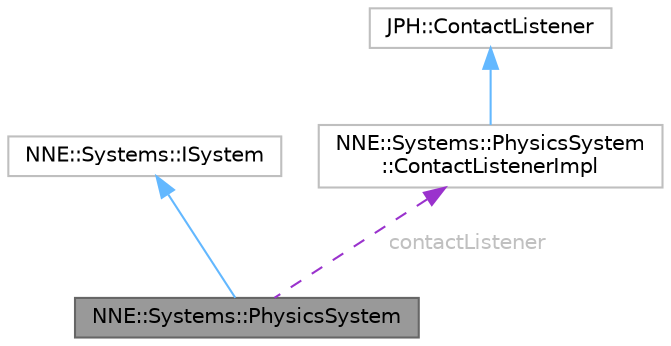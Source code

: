 digraph "NNE::Systems::PhysicsSystem"
{
 // LATEX_PDF_SIZE
  bgcolor="transparent";
  edge [fontname=Helvetica,fontsize=10,labelfontname=Helvetica,labelfontsize=10];
  node [fontname=Helvetica,fontsize=10,shape=box,height=0.2,width=0.4];
  Node1 [id="Node000001",label="NNE::Systems::PhysicsSystem",height=0.2,width=0.4,color="gray40", fillcolor="grey60", style="filled", fontcolor="black",tooltip=" "];
  Node2 -> Node1 [id="edge1_Node000001_Node000002",dir="back",color="steelblue1",style="solid",tooltip=" "];
  Node2 [id="Node000002",label="NNE::Systems::ISystem",height=0.2,width=0.4,color="grey75", fillcolor="white", style="filled",URL="$class_n_n_e_1_1_systems_1_1_i_system.html",tooltip=" "];
  Node3 -> Node1 [id="edge2_Node000001_Node000003",dir="back",color="darkorchid3",style="dashed",tooltip=" ",label=<<TABLE CELLBORDER="0" BORDER="0"><TR><TD VALIGN="top" ALIGN="LEFT" CELLPADDING="1" CELLSPACING="0">contactListener</TD></TR>
</TABLE>> ,fontcolor="grey" ];
  Node3 [id="Node000003",label="NNE::Systems::PhysicsSystem\l::ContactListenerImpl",height=0.2,width=0.4,color="grey75", fillcolor="white", style="filled",URL="$class_n_n_e_1_1_systems_1_1_physics_system_1_1_contact_listener_impl.html",tooltip=" "];
  Node4 -> Node3 [id="edge3_Node000003_Node000004",dir="back",color="steelblue1",style="solid",tooltip=" "];
  Node4 [id="Node000004",label="JPH::ContactListener",height=0.2,width=0.4,color="grey75", fillcolor="white", style="filled",tooltip=" "];
}
